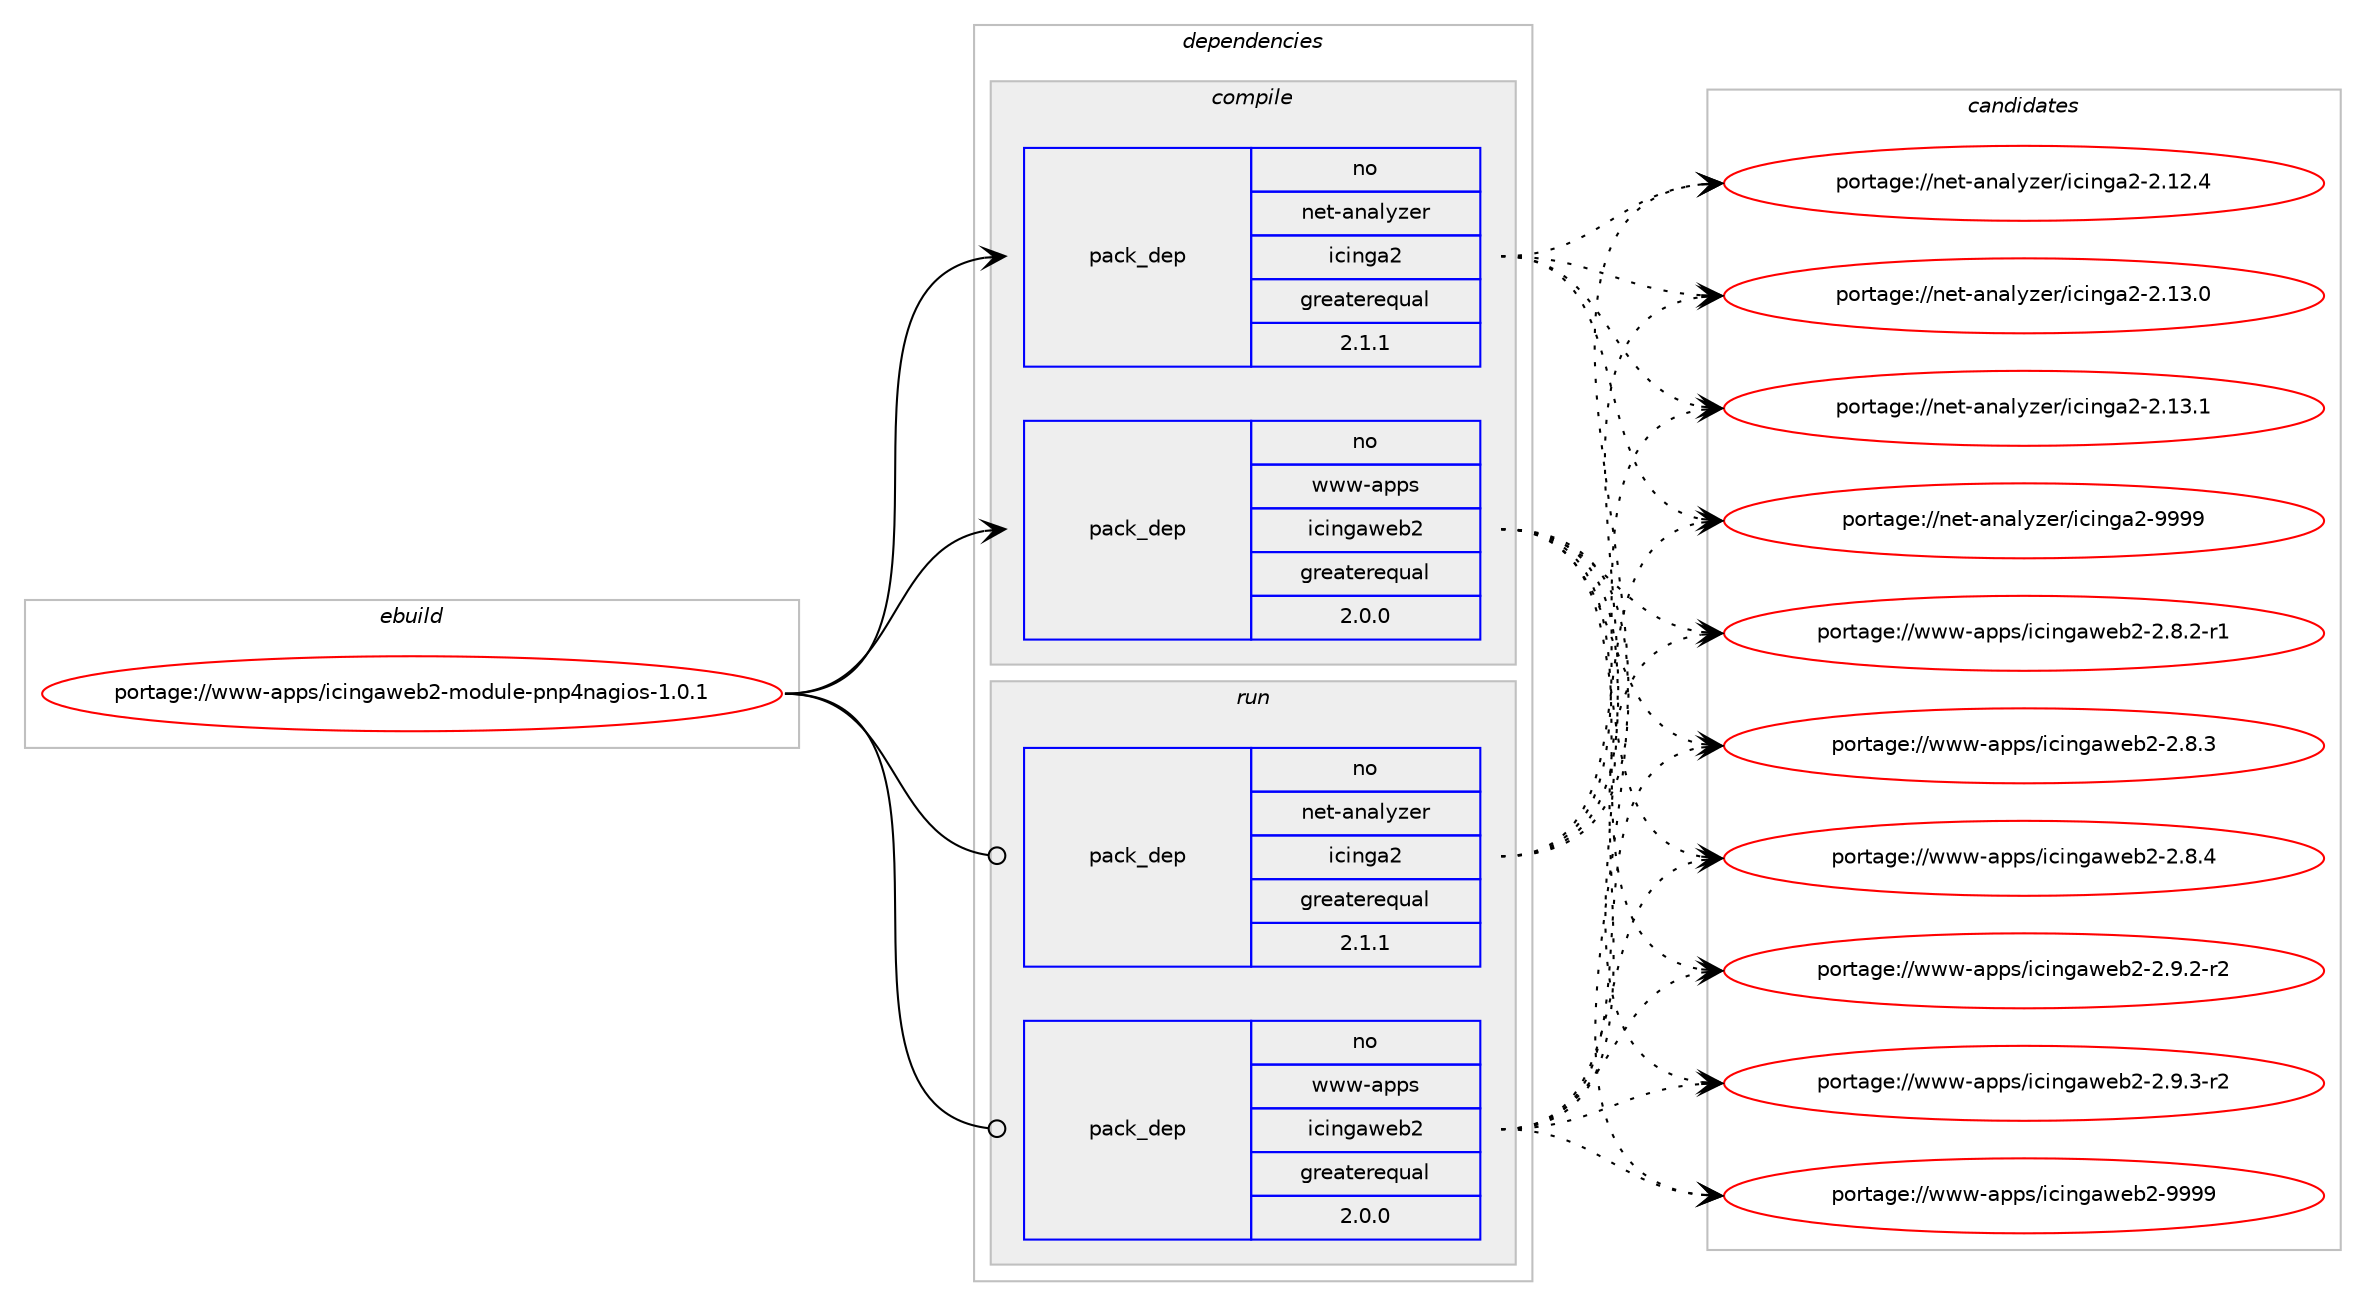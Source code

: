 digraph prolog {

# *************
# Graph options
# *************

newrank=true;
concentrate=true;
compound=true;
graph [rankdir=LR,fontname=Helvetica,fontsize=10,ranksep=1.5];#, ranksep=2.5, nodesep=0.2];
edge  [arrowhead=vee];
node  [fontname=Helvetica,fontsize=10];

# **********
# The ebuild
# **********

subgraph cluster_leftcol {
color=gray;
rank=same;
label=<<i>ebuild</i>>;
id [label="portage://www-apps/icingaweb2-module-pnp4nagios-1.0.1", color=red, width=4, href="../www-apps/icingaweb2-module-pnp4nagios-1.0.1.svg"];
}

# ****************
# The dependencies
# ****************

subgraph cluster_midcol {
color=gray;
label=<<i>dependencies</i>>;
subgraph cluster_compile {
fillcolor="#eeeeee";
style=filled;
label=<<i>compile</i>>;
subgraph pack242 {
dependency519 [label=<<TABLE BORDER="0" CELLBORDER="1" CELLSPACING="0" CELLPADDING="4" WIDTH="220"><TR><TD ROWSPAN="6" CELLPADDING="30">pack_dep</TD></TR><TR><TD WIDTH="110">no</TD></TR><TR><TD>net-analyzer</TD></TR><TR><TD>icinga2</TD></TR><TR><TD>greaterequal</TD></TR><TR><TD>2.1.1</TD></TR></TABLE>>, shape=none, color=blue];
}
id:e -> dependency519:w [weight=20,style="solid",arrowhead="vee"];
subgraph pack243 {
dependency520 [label=<<TABLE BORDER="0" CELLBORDER="1" CELLSPACING="0" CELLPADDING="4" WIDTH="220"><TR><TD ROWSPAN="6" CELLPADDING="30">pack_dep</TD></TR><TR><TD WIDTH="110">no</TD></TR><TR><TD>www-apps</TD></TR><TR><TD>icingaweb2</TD></TR><TR><TD>greaterequal</TD></TR><TR><TD>2.0.0</TD></TR></TABLE>>, shape=none, color=blue];
}
id:e -> dependency520:w [weight=20,style="solid",arrowhead="vee"];
}
subgraph cluster_compileandrun {
fillcolor="#eeeeee";
style=filled;
label=<<i>compile and run</i>>;
}
subgraph cluster_run {
fillcolor="#eeeeee";
style=filled;
label=<<i>run</i>>;
subgraph pack244 {
dependency521 [label=<<TABLE BORDER="0" CELLBORDER="1" CELLSPACING="0" CELLPADDING="4" WIDTH="220"><TR><TD ROWSPAN="6" CELLPADDING="30">pack_dep</TD></TR><TR><TD WIDTH="110">no</TD></TR><TR><TD>net-analyzer</TD></TR><TR><TD>icinga2</TD></TR><TR><TD>greaterequal</TD></TR><TR><TD>2.1.1</TD></TR></TABLE>>, shape=none, color=blue];
}
id:e -> dependency521:w [weight=20,style="solid",arrowhead="odot"];
subgraph pack245 {
dependency522 [label=<<TABLE BORDER="0" CELLBORDER="1" CELLSPACING="0" CELLPADDING="4" WIDTH="220"><TR><TD ROWSPAN="6" CELLPADDING="30">pack_dep</TD></TR><TR><TD WIDTH="110">no</TD></TR><TR><TD>www-apps</TD></TR><TR><TD>icingaweb2</TD></TR><TR><TD>greaterequal</TD></TR><TR><TD>2.0.0</TD></TR></TABLE>>, shape=none, color=blue];
}
id:e -> dependency522:w [weight=20,style="solid",arrowhead="odot"];
}
}

# **************
# The candidates
# **************

subgraph cluster_choices {
rank=same;
color=gray;
label=<<i>candidates</i>>;

subgraph choice242 {
color=black;
nodesep=1;
choice1101011164597110971081211221011144710599105110103975045504649504652 [label="portage://net-analyzer/icinga2-2.12.4", color=red, width=4,href="../net-analyzer/icinga2-2.12.4.svg"];
choice1101011164597110971081211221011144710599105110103975045504649514648 [label="portage://net-analyzer/icinga2-2.13.0", color=red, width=4,href="../net-analyzer/icinga2-2.13.0.svg"];
choice1101011164597110971081211221011144710599105110103975045504649514649 [label="portage://net-analyzer/icinga2-2.13.1", color=red, width=4,href="../net-analyzer/icinga2-2.13.1.svg"];
choice110101116459711097108121122101114471059910511010397504557575757 [label="portage://net-analyzer/icinga2-9999", color=red, width=4,href="../net-analyzer/icinga2-9999.svg"];
dependency519:e -> choice1101011164597110971081211221011144710599105110103975045504649504652:w [style=dotted,weight="100"];
dependency519:e -> choice1101011164597110971081211221011144710599105110103975045504649514648:w [style=dotted,weight="100"];
dependency519:e -> choice1101011164597110971081211221011144710599105110103975045504649514649:w [style=dotted,weight="100"];
dependency519:e -> choice110101116459711097108121122101114471059910511010397504557575757:w [style=dotted,weight="100"];
}
subgraph choice243 {
color=black;
nodesep=1;
choice119119119459711211211547105991051101039711910198504550465646504511449 [label="portage://www-apps/icingaweb2-2.8.2-r1", color=red, width=4,href="../www-apps/icingaweb2-2.8.2-r1.svg"];
choice11911911945971121121154710599105110103971191019850455046564651 [label="portage://www-apps/icingaweb2-2.8.3", color=red, width=4,href="../www-apps/icingaweb2-2.8.3.svg"];
choice11911911945971121121154710599105110103971191019850455046564652 [label="portage://www-apps/icingaweb2-2.8.4", color=red, width=4,href="../www-apps/icingaweb2-2.8.4.svg"];
choice119119119459711211211547105991051101039711910198504550465746504511450 [label="portage://www-apps/icingaweb2-2.9.2-r2", color=red, width=4,href="../www-apps/icingaweb2-2.9.2-r2.svg"];
choice119119119459711211211547105991051101039711910198504550465746514511450 [label="portage://www-apps/icingaweb2-2.9.3-r2", color=red, width=4,href="../www-apps/icingaweb2-2.9.3-r2.svg"];
choice119119119459711211211547105991051101039711910198504557575757 [label="portage://www-apps/icingaweb2-9999", color=red, width=4,href="../www-apps/icingaweb2-9999.svg"];
dependency520:e -> choice119119119459711211211547105991051101039711910198504550465646504511449:w [style=dotted,weight="100"];
dependency520:e -> choice11911911945971121121154710599105110103971191019850455046564651:w [style=dotted,weight="100"];
dependency520:e -> choice11911911945971121121154710599105110103971191019850455046564652:w [style=dotted,weight="100"];
dependency520:e -> choice119119119459711211211547105991051101039711910198504550465746504511450:w [style=dotted,weight="100"];
dependency520:e -> choice119119119459711211211547105991051101039711910198504550465746514511450:w [style=dotted,weight="100"];
dependency520:e -> choice119119119459711211211547105991051101039711910198504557575757:w [style=dotted,weight="100"];
}
subgraph choice244 {
color=black;
nodesep=1;
choice1101011164597110971081211221011144710599105110103975045504649504652 [label="portage://net-analyzer/icinga2-2.12.4", color=red, width=4,href="../net-analyzer/icinga2-2.12.4.svg"];
choice1101011164597110971081211221011144710599105110103975045504649514648 [label="portage://net-analyzer/icinga2-2.13.0", color=red, width=4,href="../net-analyzer/icinga2-2.13.0.svg"];
choice1101011164597110971081211221011144710599105110103975045504649514649 [label="portage://net-analyzer/icinga2-2.13.1", color=red, width=4,href="../net-analyzer/icinga2-2.13.1.svg"];
choice110101116459711097108121122101114471059910511010397504557575757 [label="portage://net-analyzer/icinga2-9999", color=red, width=4,href="../net-analyzer/icinga2-9999.svg"];
dependency521:e -> choice1101011164597110971081211221011144710599105110103975045504649504652:w [style=dotted,weight="100"];
dependency521:e -> choice1101011164597110971081211221011144710599105110103975045504649514648:w [style=dotted,weight="100"];
dependency521:e -> choice1101011164597110971081211221011144710599105110103975045504649514649:w [style=dotted,weight="100"];
dependency521:e -> choice110101116459711097108121122101114471059910511010397504557575757:w [style=dotted,weight="100"];
}
subgraph choice245 {
color=black;
nodesep=1;
choice119119119459711211211547105991051101039711910198504550465646504511449 [label="portage://www-apps/icingaweb2-2.8.2-r1", color=red, width=4,href="../www-apps/icingaweb2-2.8.2-r1.svg"];
choice11911911945971121121154710599105110103971191019850455046564651 [label="portage://www-apps/icingaweb2-2.8.3", color=red, width=4,href="../www-apps/icingaweb2-2.8.3.svg"];
choice11911911945971121121154710599105110103971191019850455046564652 [label="portage://www-apps/icingaweb2-2.8.4", color=red, width=4,href="../www-apps/icingaweb2-2.8.4.svg"];
choice119119119459711211211547105991051101039711910198504550465746504511450 [label="portage://www-apps/icingaweb2-2.9.2-r2", color=red, width=4,href="../www-apps/icingaweb2-2.9.2-r2.svg"];
choice119119119459711211211547105991051101039711910198504550465746514511450 [label="portage://www-apps/icingaweb2-2.9.3-r2", color=red, width=4,href="../www-apps/icingaweb2-2.9.3-r2.svg"];
choice119119119459711211211547105991051101039711910198504557575757 [label="portage://www-apps/icingaweb2-9999", color=red, width=4,href="../www-apps/icingaweb2-9999.svg"];
dependency522:e -> choice119119119459711211211547105991051101039711910198504550465646504511449:w [style=dotted,weight="100"];
dependency522:e -> choice11911911945971121121154710599105110103971191019850455046564651:w [style=dotted,weight="100"];
dependency522:e -> choice11911911945971121121154710599105110103971191019850455046564652:w [style=dotted,weight="100"];
dependency522:e -> choice119119119459711211211547105991051101039711910198504550465746504511450:w [style=dotted,weight="100"];
dependency522:e -> choice119119119459711211211547105991051101039711910198504550465746514511450:w [style=dotted,weight="100"];
dependency522:e -> choice119119119459711211211547105991051101039711910198504557575757:w [style=dotted,weight="100"];
}
}

}
